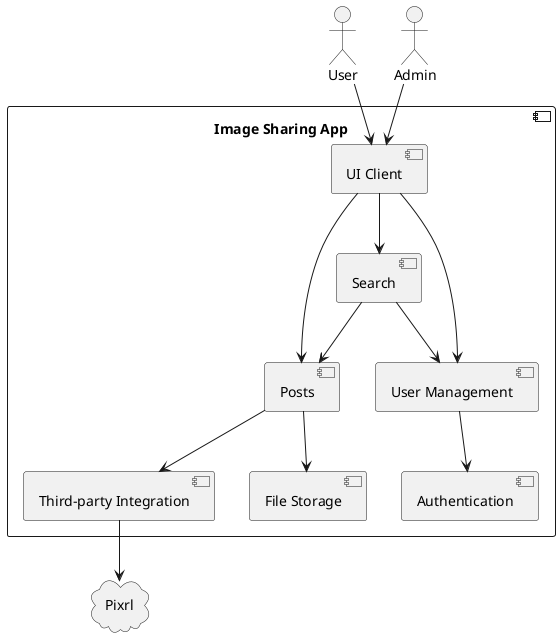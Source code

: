 @startuml

actor User
actor Admin

component "Image Sharing App" {
  [UI Client]
  [Posts]
  [User Management]
  [File Storage]
  [Third-party Integration]
  [Authentication]
  [Search]
}
Admin --> [UI Client]
User --> [UI Client]
[UI Client] --> [Posts]
[UI Client] --> [Search]
[Search] --> [Posts]
[Search] --> [User Management]
[UI Client] --> [User Management]
[Posts] --> [Third-party Integration]
[Posts] --> [File Storage]
[User Management] --> [Authentication]

cloud Pixrl

[Third-party Integration] --> Pixrl

@enduml
